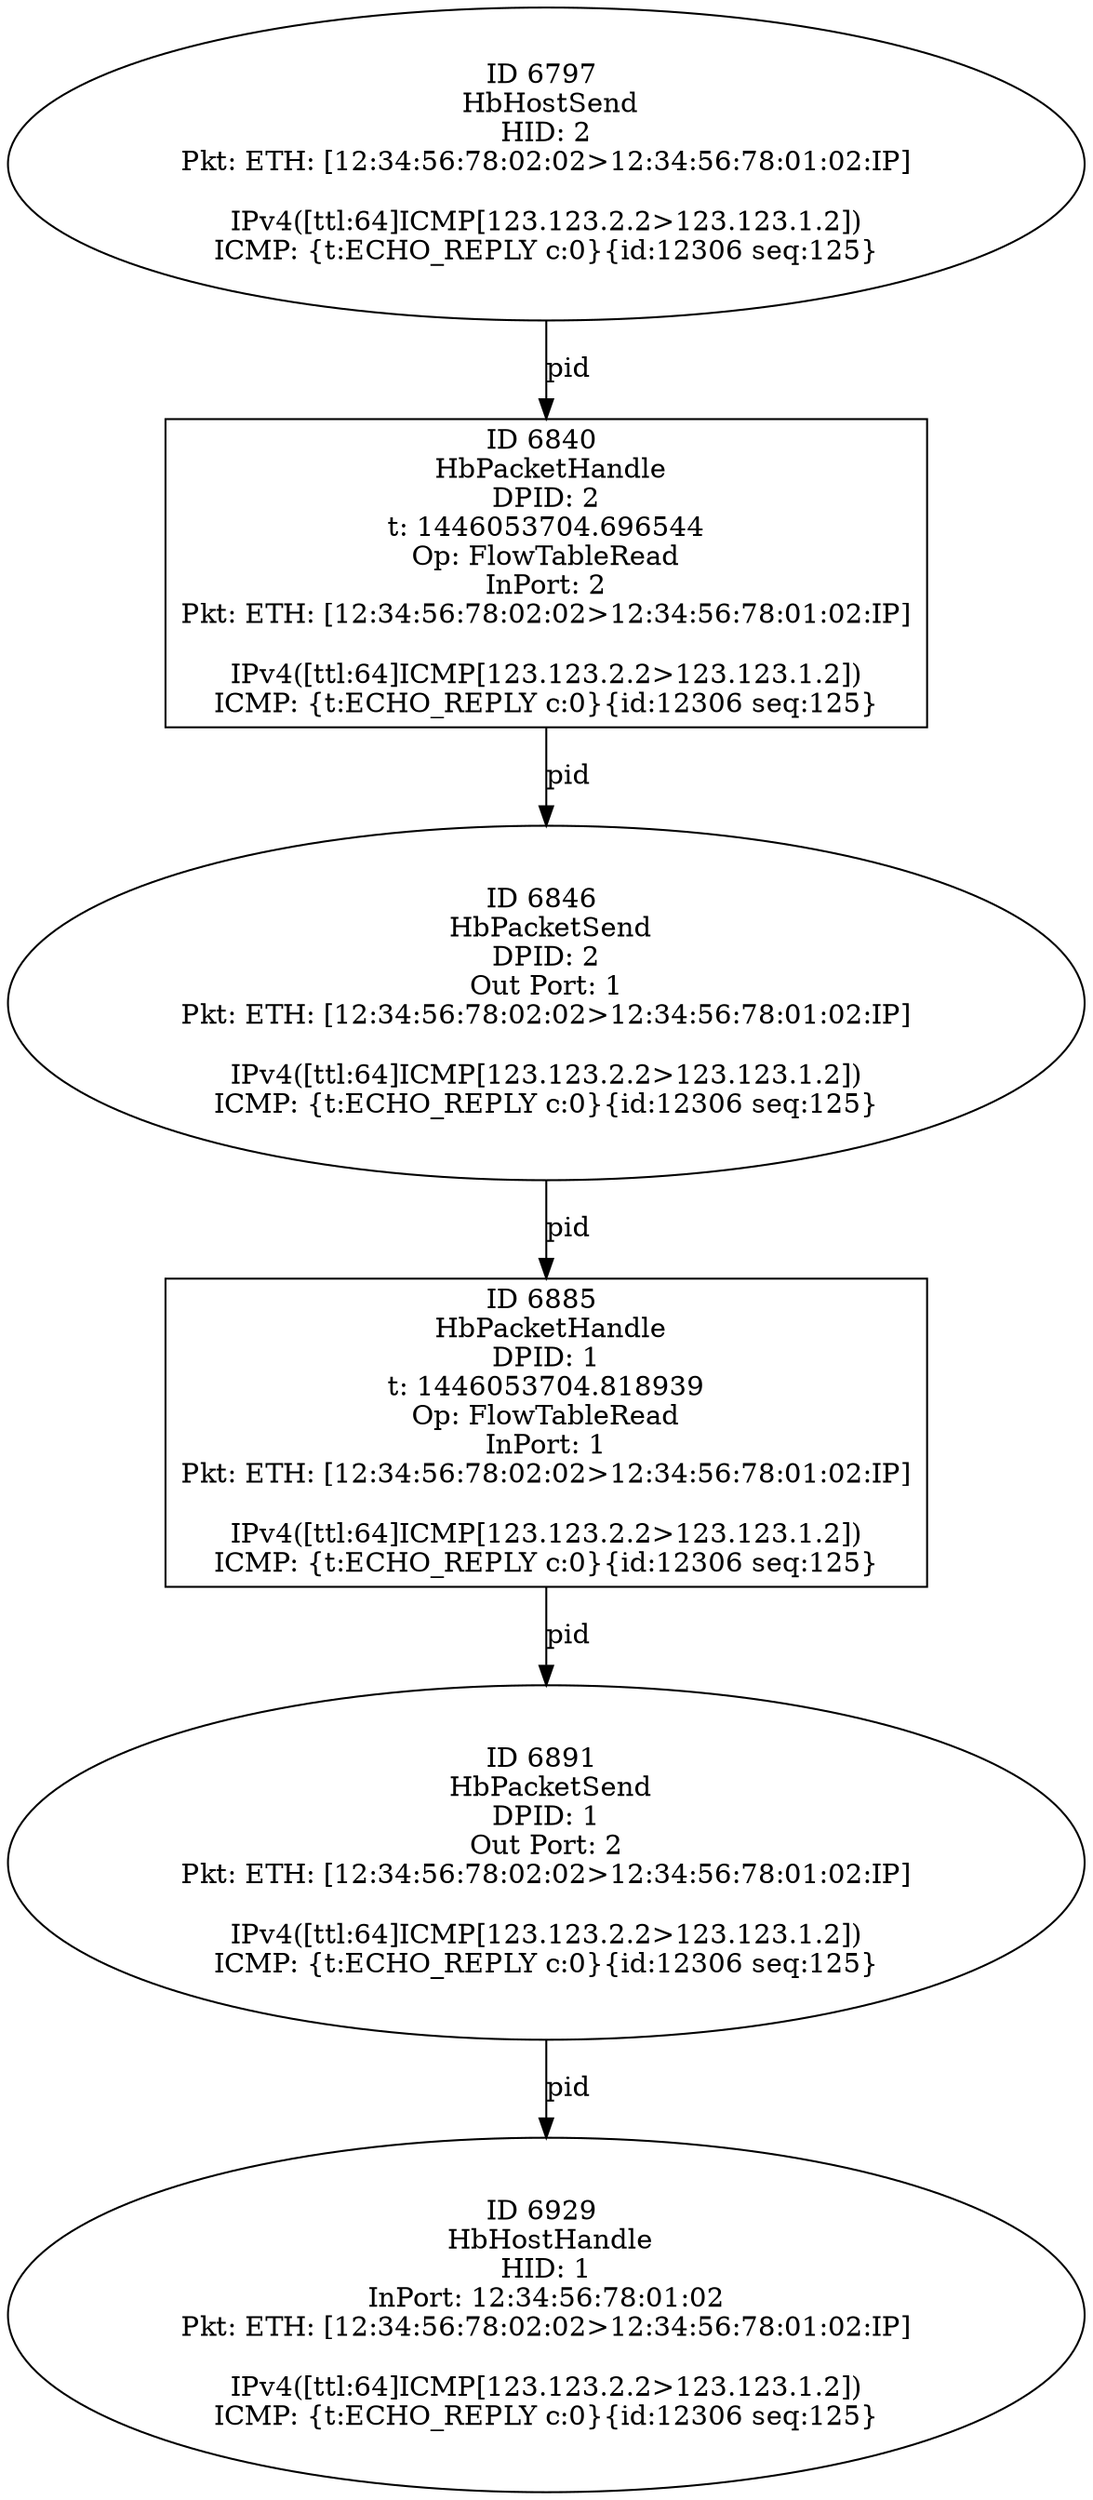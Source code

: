 strict digraph G {
6885 [shape=box, event=<hb_events.HbPacketHandle object at 0x1050cf6d0>, label="ID 6885 
 HbPacketHandle
DPID: 1
t: 1446053704.818939
Op: FlowTableRead
InPort: 1
Pkt: ETH: [12:34:56:78:02:02>12:34:56:78:01:02:IP]

IPv4([ttl:64]ICMP[123.123.2.2>123.123.1.2])
ICMP: {t:ECHO_REPLY c:0}{id:12306 seq:125}"];
6891 [shape=oval, event=<hb_events.HbPacketSend object at 0x1050cf550>, label="ID 6891 
 HbPacketSend
DPID: 1
Out Port: 2
Pkt: ETH: [12:34:56:78:02:02>12:34:56:78:01:02:IP]

IPv4([ttl:64]ICMP[123.123.2.2>123.123.1.2])
ICMP: {t:ECHO_REPLY c:0}{id:12306 seq:125}"];
6797 [shape=oval, event=<hb_events.HbHostSend object at 0x105082f90>, label="ID 6797 
 HbHostSend
HID: 2
Pkt: ETH: [12:34:56:78:02:02>12:34:56:78:01:02:IP]

IPv4([ttl:64]ICMP[123.123.2.2>123.123.1.2])
ICMP: {t:ECHO_REPLY c:0}{id:12306 seq:125}"];
6929 [shape=oval, event=<hb_events.HbHostHandle object at 0x1050f47d0>, label="ID 6929 
 HbHostHandle
HID: 1
InPort: 12:34:56:78:01:02
Pkt: ETH: [12:34:56:78:02:02>12:34:56:78:01:02:IP]

IPv4([ttl:64]ICMP[123.123.2.2>123.123.1.2])
ICMP: {t:ECHO_REPLY c:0}{id:12306 seq:125}"];
6840 [shape=box, event=<hb_events.HbPacketHandle object at 0x1050a9210>, label="ID 6840 
 HbPacketHandle
DPID: 2
t: 1446053704.696544
Op: FlowTableRead
InPort: 2
Pkt: ETH: [12:34:56:78:02:02>12:34:56:78:01:02:IP]

IPv4([ttl:64]ICMP[123.123.2.2>123.123.1.2])
ICMP: {t:ECHO_REPLY c:0}{id:12306 seq:125}"];
6846 [shape=oval, event=<hb_events.HbPacketSend object at 0x1050b0550>, label="ID 6846 
 HbPacketSend
DPID: 2
Out Port: 1
Pkt: ETH: [12:34:56:78:02:02>12:34:56:78:01:02:IP]

IPv4([ttl:64]ICMP[123.123.2.2>123.123.1.2])
ICMP: {t:ECHO_REPLY c:0}{id:12306 seq:125}"];
6885 -> 6891  [rel=pid, label=pid];
6891 -> 6929  [rel=pid, label=pid];
6797 -> 6840  [rel=pid, label=pid];
6840 -> 6846  [rel=pid, label=pid];
6846 -> 6885  [rel=pid, label=pid];
}

